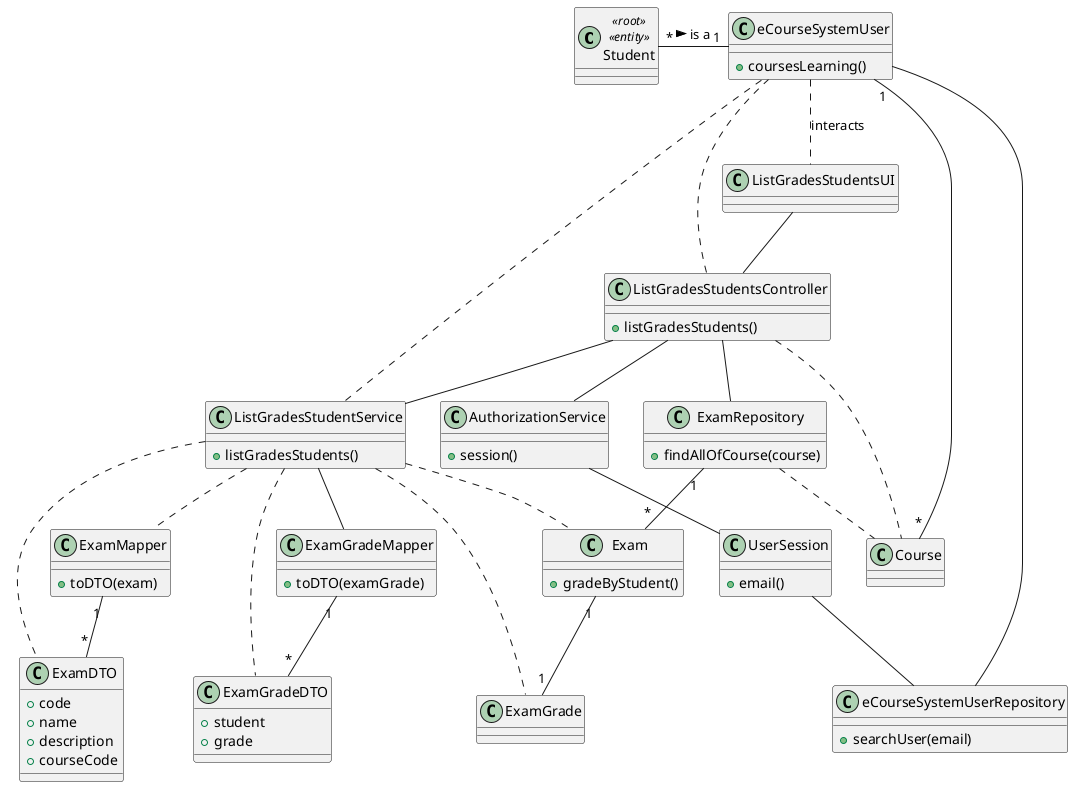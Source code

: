 @startuml

class Student <<root>> <<entity>> {
}


class ListGradesStudentsUI  {
}

class ListGradesStudentsController{
    +listGradesStudents()
}
class ListGradesStudentService{
    +listGradesStudents()
}

class AuthorizationService{
    +session()
}

class UserSession{
    +email()
}

class eCourseSystemUserRepository{
    +searchUser(email)
}

class eCourseSystemUser{
    +coursesLearning()
}

class ExamRepository{
    +findAllOfCourse(course)
}
class ExamMapper{
    +toDTO(exam)
}
class ExamDTO{
    +code
    +name
    +description
    +courseCode
}
class ExamGradeMapper{
    +toDTO(examGrade)
}
class ExamGradeDTO{
    +student
    +grade
}

class Course{
}

class Exam{
    +gradeByStudent()
}


eCourseSystemUser "1" -left- "*" Student : is a <

eCourseSystemUser .. ListGradesStudentsUI : interacts
ListGradesStudentsUI -- ListGradesStudentsController
ListGradesStudentsController -- AuthorizationService
ListGradesStudentsController -- ListGradesStudentService
AuthorizationService -- UserSession
UserSession -- eCourseSystemUserRepository
eCourseSystemUserRepository -- eCourseSystemUser
eCourseSystemUser "1"-- "*"Course
ListGradesStudentsController .. Course
ListGradesStudentsController .. eCourseSystemUser
ListGradesStudentsController -- ExamRepository
ExamRepository .. Course
ExamRepository "1"-- "*" Exam
Exam "1"--"1"  ExamGrade
ListGradesStudentService .. Exam
ListGradesStudentService .. eCourseSystemUser
ListGradesStudentService .. ExamGrade
ListGradesStudentService -- ExamGradeMapper
ExamGradeMapper "1"-- "*" ExamGradeDTO
ListGradesStudentService .. ExamGradeDTO
ListGradesStudentService .. ExamMapper
ExamMapper "1"-- "*" ExamDTO
ListGradesStudentService .. ExamDTO
@enduml